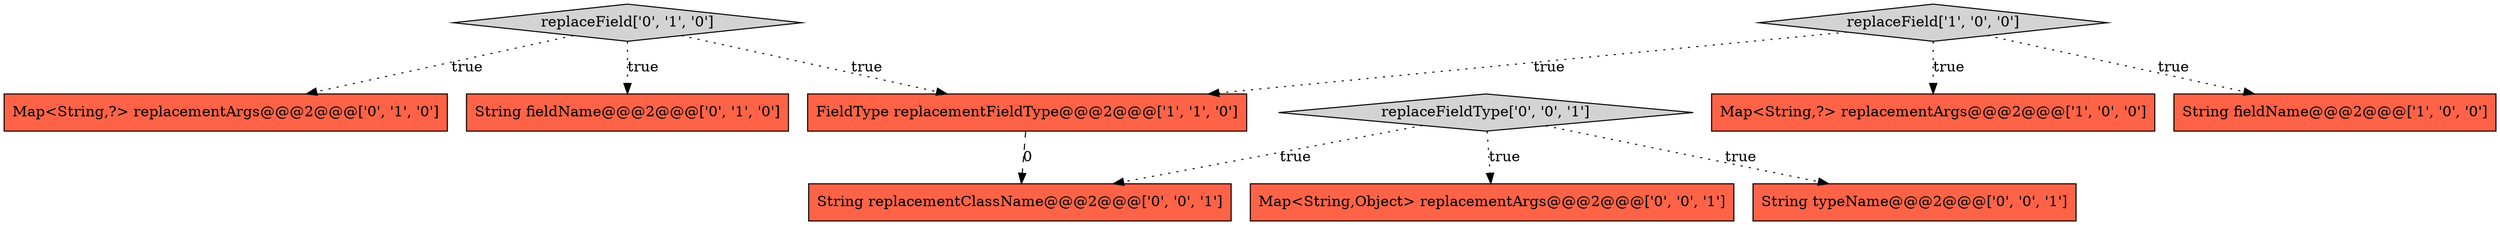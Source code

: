 digraph {
5 [style = filled, label = "Map<String,?> replacementArgs@@@2@@@['0', '1', '0']", fillcolor = tomato, shape = box image = "AAA0AAABBB2BBB"];
2 [style = filled, label = "FieldType replacementFieldType@@@2@@@['1', '1', '0']", fillcolor = tomato, shape = box image = "AAA0AAABBB1BBB"];
8 [style = filled, label = "String typeName@@@2@@@['0', '0', '1']", fillcolor = tomato, shape = box image = "AAA0AAABBB3BBB"];
1 [style = filled, label = "Map<String,?> replacementArgs@@@2@@@['1', '0', '0']", fillcolor = tomato, shape = box image = "AAA0AAABBB1BBB"];
4 [style = filled, label = "replaceField['0', '1', '0']", fillcolor = lightgray, shape = diamond image = "AAA0AAABBB2BBB"];
7 [style = filled, label = "Map<String,Object> replacementArgs@@@2@@@['0', '0', '1']", fillcolor = tomato, shape = box image = "AAA0AAABBB3BBB"];
9 [style = filled, label = "String replacementClassName@@@2@@@['0', '0', '1']", fillcolor = tomato, shape = box image = "AAA0AAABBB3BBB"];
10 [style = filled, label = "replaceFieldType['0', '0', '1']", fillcolor = lightgray, shape = diamond image = "AAA0AAABBB3BBB"];
6 [style = filled, label = "String fieldName@@@2@@@['0', '1', '0']", fillcolor = tomato, shape = box image = "AAA0AAABBB2BBB"];
3 [style = filled, label = "replaceField['1', '0', '0']", fillcolor = lightgray, shape = diamond image = "AAA0AAABBB1BBB"];
0 [style = filled, label = "String fieldName@@@2@@@['1', '0', '0']", fillcolor = tomato, shape = box image = "AAA0AAABBB1BBB"];
4->5 [style = dotted, label="true"];
2->9 [style = dashed, label="0"];
4->6 [style = dotted, label="true"];
10->8 [style = dotted, label="true"];
10->7 [style = dotted, label="true"];
3->2 [style = dotted, label="true"];
10->9 [style = dotted, label="true"];
3->1 [style = dotted, label="true"];
4->2 [style = dotted, label="true"];
3->0 [style = dotted, label="true"];
}
